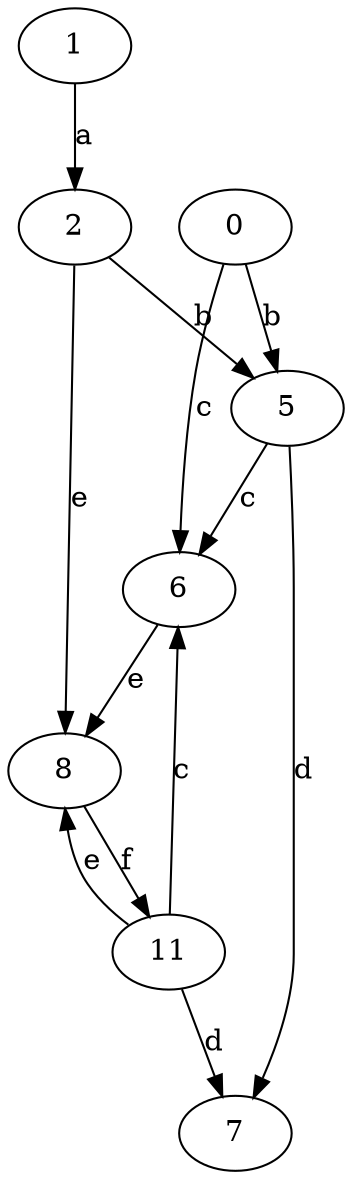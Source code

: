 strict digraph  {
0;
2;
5;
6;
7;
8;
1;
11;
0 -> 5  [label=b];
0 -> 6  [label=c];
2 -> 5  [label=b];
2 -> 8  [label=e];
5 -> 6  [label=c];
5 -> 7  [label=d];
6 -> 8  [label=e];
8 -> 11  [label=f];
1 -> 2  [label=a];
11 -> 6  [label=c];
11 -> 7  [label=d];
11 -> 8  [label=e];
}
